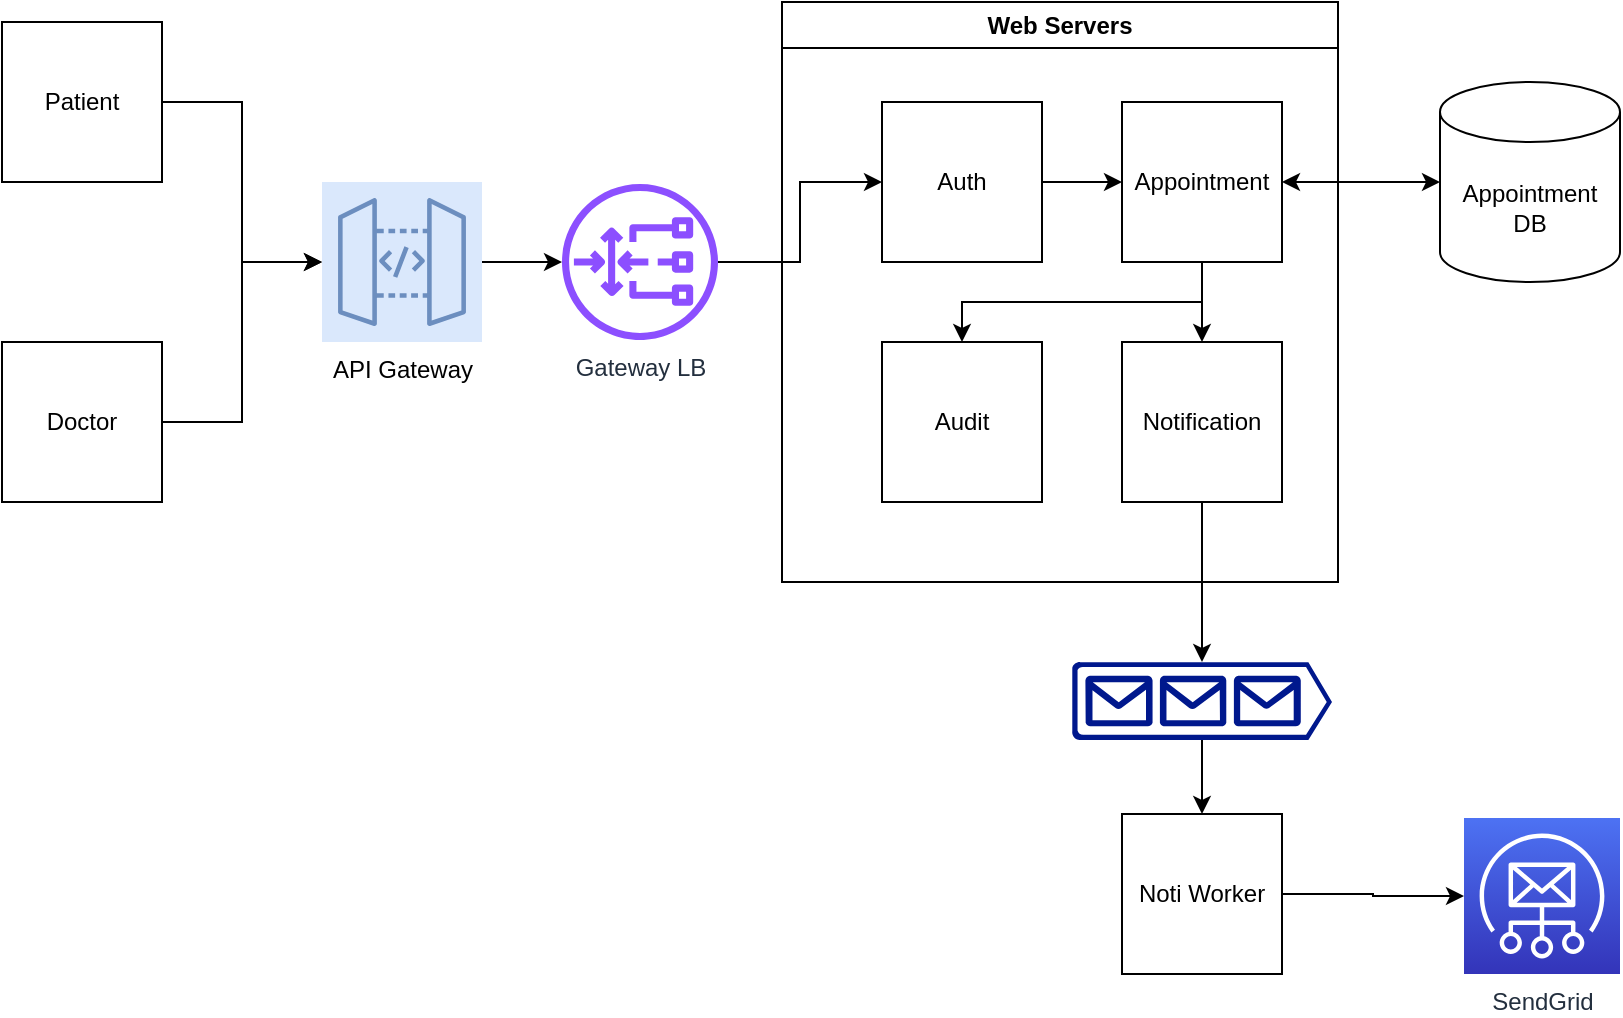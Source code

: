 <mxfile version="28.2.3">
  <diagram name="Page-1" id="6mM2En9kl0Pbvh5baUu7">
    <mxGraphModel dx="1252" dy="703" grid="0" gridSize="10" guides="1" tooltips="1" connect="1" arrows="1" fold="1" page="1" pageScale="1" pageWidth="827" pageHeight="1169" math="0" shadow="0">
      <root>
        <mxCell id="0" />
        <mxCell id="1" parent="0" />
        <mxCell id="Uclm2KK3-d8iazGwC49n-4" style="edgeStyle=orthogonalEdgeStyle;rounded=0;orthogonalLoop=1;jettySize=auto;html=1;" edge="1" parent="1" source="Uclm2KK3-d8iazGwC49n-1" target="Uclm2KK3-d8iazGwC49n-3">
          <mxGeometry relative="1" as="geometry" />
        </mxCell>
        <mxCell id="Uclm2KK3-d8iazGwC49n-1" value="Patient" style="whiteSpace=wrap;html=1;aspect=fixed;" vertex="1" parent="1">
          <mxGeometry x="160" y="320" width="80" height="80" as="geometry" />
        </mxCell>
        <mxCell id="Uclm2KK3-d8iazGwC49n-2" value="Doctor" style="whiteSpace=wrap;html=1;aspect=fixed;" vertex="1" parent="1">
          <mxGeometry x="160" y="480" width="80" height="80" as="geometry" />
        </mxCell>
        <mxCell id="Uclm2KK3-d8iazGwC49n-8" style="edgeStyle=orthogonalEdgeStyle;rounded=0;orthogonalLoop=1;jettySize=auto;html=1;" edge="1" parent="1" source="Uclm2KK3-d8iazGwC49n-3" target="Uclm2KK3-d8iazGwC49n-6">
          <mxGeometry relative="1" as="geometry" />
        </mxCell>
        <mxCell id="Uclm2KK3-d8iazGwC49n-3" value="API Gateway" style="sketch=0;points=[[0,0,0],[0.25,0,0],[0.5,0,0],[0.75,0,0],[1,0,0],[0,1,0],[0.25,1,0],[0.5,1,0],[0.75,1,0],[1,1,0],[0,0.25,0],[0,0.5,0],[0,0.75,0],[1,0.25,0],[1,0.5,0],[1,0.75,0]];outlineConnect=0;fillColor=#dae8fc;strokeColor=#6c8ebf;dashed=0;verticalLabelPosition=bottom;verticalAlign=top;align=center;html=1;fontSize=12;fontStyle=0;aspect=fixed;shape=mxgraph.aws4.resourceIcon;resIcon=mxgraph.aws4.api_gateway;" vertex="1" parent="1">
          <mxGeometry x="320" y="400" width="80" height="80" as="geometry" />
        </mxCell>
        <mxCell id="Uclm2KK3-d8iazGwC49n-5" style="edgeStyle=orthogonalEdgeStyle;rounded=0;orthogonalLoop=1;jettySize=auto;html=1;entryX=0;entryY=0.5;entryDx=0;entryDy=0;entryPerimeter=0;" edge="1" parent="1" source="Uclm2KK3-d8iazGwC49n-2" target="Uclm2KK3-d8iazGwC49n-3">
          <mxGeometry relative="1" as="geometry" />
        </mxCell>
        <mxCell id="Uclm2KK3-d8iazGwC49n-19" style="edgeStyle=orthogonalEdgeStyle;rounded=0;orthogonalLoop=1;jettySize=auto;html=1;entryX=0;entryY=0.5;entryDx=0;entryDy=0;" edge="1" parent="1" source="Uclm2KK3-d8iazGwC49n-6" target="Uclm2KK3-d8iazGwC49n-11">
          <mxGeometry relative="1" as="geometry" />
        </mxCell>
        <mxCell id="Uclm2KK3-d8iazGwC49n-6" value="Gateway LB" style="sketch=0;outlineConnect=0;fontColor=#232F3E;gradientColor=none;fillColor=#8C4FFF;strokeColor=none;dashed=0;verticalLabelPosition=bottom;verticalAlign=top;align=center;html=1;fontSize=12;fontStyle=0;aspect=fixed;pointerEvents=1;shape=mxgraph.aws4.gateway_load_balancer;" vertex="1" parent="1">
          <mxGeometry x="440" y="401" width="78" height="78" as="geometry" />
        </mxCell>
        <mxCell id="Uclm2KK3-d8iazGwC49n-9" value="Web Servers" style="swimlane;whiteSpace=wrap;html=1;" vertex="1" parent="1">
          <mxGeometry x="550" y="310" width="278" height="290" as="geometry" />
        </mxCell>
        <mxCell id="Uclm2KK3-d8iazGwC49n-20" style="edgeStyle=orthogonalEdgeStyle;rounded=0;orthogonalLoop=1;jettySize=auto;html=1;entryX=0;entryY=0.5;entryDx=0;entryDy=0;" edge="1" parent="Uclm2KK3-d8iazGwC49n-9" source="Uclm2KK3-d8iazGwC49n-11" target="Uclm2KK3-d8iazGwC49n-12">
          <mxGeometry relative="1" as="geometry" />
        </mxCell>
        <mxCell id="Uclm2KK3-d8iazGwC49n-11" value="Auth" style="whiteSpace=wrap;html=1;aspect=fixed;" vertex="1" parent="Uclm2KK3-d8iazGwC49n-9">
          <mxGeometry x="50" y="50" width="80" height="80" as="geometry" />
        </mxCell>
        <mxCell id="Uclm2KK3-d8iazGwC49n-21" style="edgeStyle=orthogonalEdgeStyle;rounded=0;orthogonalLoop=1;jettySize=auto;html=1;entryX=0.5;entryY=0;entryDx=0;entryDy=0;" edge="1" parent="Uclm2KK3-d8iazGwC49n-9" source="Uclm2KK3-d8iazGwC49n-12" target="Uclm2KK3-d8iazGwC49n-14">
          <mxGeometry relative="1" as="geometry" />
        </mxCell>
        <mxCell id="Uclm2KK3-d8iazGwC49n-22" style="edgeStyle=orthogonalEdgeStyle;rounded=0;orthogonalLoop=1;jettySize=auto;html=1;entryX=0.5;entryY=0;entryDx=0;entryDy=0;exitX=0.5;exitY=1;exitDx=0;exitDy=0;" edge="1" parent="Uclm2KK3-d8iazGwC49n-9" source="Uclm2KK3-d8iazGwC49n-12" target="Uclm2KK3-d8iazGwC49n-13">
          <mxGeometry relative="1" as="geometry">
            <Array as="points">
              <mxPoint x="210" y="150" />
              <mxPoint x="90" y="150" />
            </Array>
          </mxGeometry>
        </mxCell>
        <mxCell id="Uclm2KK3-d8iazGwC49n-12" value="Appointment" style="whiteSpace=wrap;html=1;aspect=fixed;" vertex="1" parent="Uclm2KK3-d8iazGwC49n-9">
          <mxGeometry x="170" y="50" width="80" height="80" as="geometry" />
        </mxCell>
        <mxCell id="Uclm2KK3-d8iazGwC49n-13" value="Audit" style="whiteSpace=wrap;html=1;aspect=fixed;" vertex="1" parent="Uclm2KK3-d8iazGwC49n-9">
          <mxGeometry x="50" y="170" width="80" height="80" as="geometry" />
        </mxCell>
        <mxCell id="Uclm2KK3-d8iazGwC49n-14" value="Notification" style="whiteSpace=wrap;html=1;aspect=fixed;" vertex="1" parent="Uclm2KK3-d8iazGwC49n-9">
          <mxGeometry x="170" y="170" width="80" height="80" as="geometry" />
        </mxCell>
        <mxCell id="Uclm2KK3-d8iazGwC49n-41" style="edgeStyle=orthogonalEdgeStyle;rounded=0;orthogonalLoop=1;jettySize=auto;html=1;entryX=0.5;entryY=0;entryDx=0;entryDy=0;" edge="1" parent="1" source="Uclm2KK3-d8iazGwC49n-10" target="Uclm2KK3-d8iazGwC49n-31">
          <mxGeometry relative="1" as="geometry" />
        </mxCell>
        <mxCell id="Uclm2KK3-d8iazGwC49n-10" value="" style="sketch=0;aspect=fixed;pointerEvents=1;shadow=0;dashed=0;html=1;strokeColor=none;labelPosition=center;verticalLabelPosition=bottom;verticalAlign=top;align=center;fillColor=#00188D;shape=mxgraph.azure.queue_generic" vertex="1" parent="1">
          <mxGeometry x="695" y="640" width="130" height="39" as="geometry" />
        </mxCell>
        <mxCell id="Uclm2KK3-d8iazGwC49n-18" style="edgeStyle=orthogonalEdgeStyle;rounded=0;orthogonalLoop=1;jettySize=auto;html=1;entryX=0.5;entryY=0;entryDx=0;entryDy=0;entryPerimeter=0;" edge="1" parent="1" source="Uclm2KK3-d8iazGwC49n-14" target="Uclm2KK3-d8iazGwC49n-10">
          <mxGeometry relative="1" as="geometry" />
        </mxCell>
        <mxCell id="Uclm2KK3-d8iazGwC49n-35" value="SendGrid" style="sketch=0;points=[[0,0,0],[0.25,0,0],[0.5,0,0],[0.75,0,0],[1,0,0],[0,1,0],[0.25,1,0],[0.5,1,0],[0.75,1,0],[1,1,0],[0,0.25,0],[0,0.5,0],[0,0.75,0],[1,0.25,0],[1,0.5,0],[1,0.75,0]];outlineConnect=0;fontColor=#232F3E;gradientColor=#4D72F3;gradientDirection=north;fillColor=#3334B9;strokeColor=#ffffff;dashed=0;verticalLabelPosition=bottom;verticalAlign=top;align=center;html=1;fontSize=12;fontStyle=0;aspect=fixed;shape=mxgraph.aws4.resourceIcon;resIcon=mxgraph.aws4.simple_email_service;" vertex="1" parent="1">
          <mxGeometry x="891" y="718" width="78" height="78" as="geometry" />
        </mxCell>
        <mxCell id="Uclm2KK3-d8iazGwC49n-36" style="edgeStyle=orthogonalEdgeStyle;rounded=0;orthogonalLoop=1;jettySize=auto;html=1;" edge="1" parent="1" source="Uclm2KK3-d8iazGwC49n-31" target="Uclm2KK3-d8iazGwC49n-35">
          <mxGeometry relative="1" as="geometry" />
        </mxCell>
        <mxCell id="Uclm2KK3-d8iazGwC49n-39" value="Appointment&lt;div&gt;DB&lt;/div&gt;" style="shape=cylinder3;whiteSpace=wrap;html=1;boundedLbl=1;backgroundOutline=1;size=15;" vertex="1" parent="1">
          <mxGeometry x="879" y="350" width="90" height="100" as="geometry" />
        </mxCell>
        <mxCell id="Uclm2KK3-d8iazGwC49n-40" style="edgeStyle=orthogonalEdgeStyle;rounded=0;orthogonalLoop=1;jettySize=auto;html=1;entryX=0;entryY=0.5;entryDx=0;entryDy=0;entryPerimeter=0;startArrow=classic;startFill=1;" edge="1" parent="1" source="Uclm2KK3-d8iazGwC49n-12" target="Uclm2KK3-d8iazGwC49n-39">
          <mxGeometry relative="1" as="geometry" />
        </mxCell>
        <mxCell id="Uclm2KK3-d8iazGwC49n-31" value="Noti Worker" style="whiteSpace=wrap;html=1;aspect=fixed;" vertex="1" parent="1">
          <mxGeometry x="720" y="716" width="80" height="80" as="geometry" />
        </mxCell>
      </root>
    </mxGraphModel>
  </diagram>
</mxfile>
